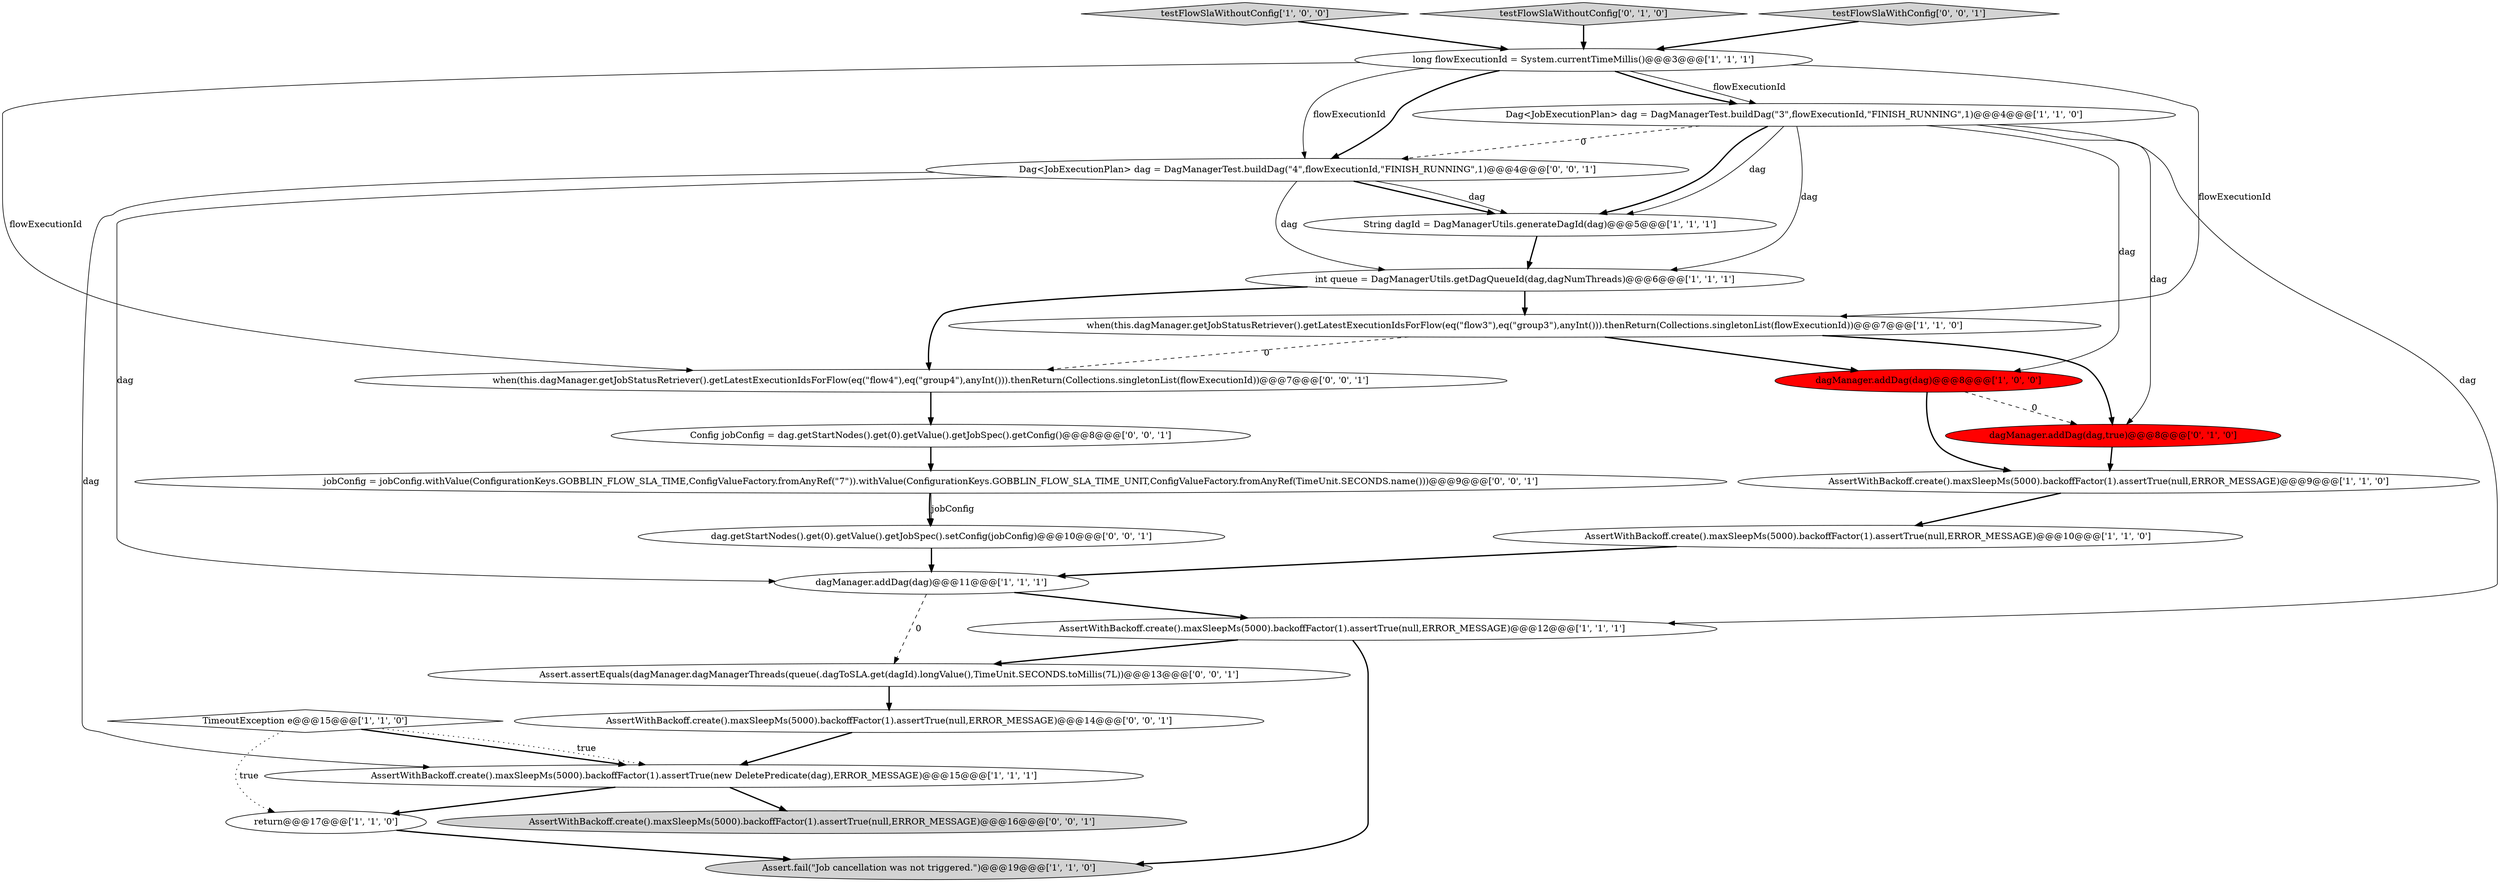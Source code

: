 digraph {
1 [style = filled, label = "testFlowSlaWithoutConfig['1', '0', '0']", fillcolor = lightgray, shape = diamond image = "AAA0AAABBB1BBB"];
12 [style = filled, label = "AssertWithBackoff.create().maxSleepMs(5000).backoffFactor(1).assertTrue(null,ERROR_MESSAGE)@@@9@@@['1', '1', '0']", fillcolor = white, shape = ellipse image = "AAA0AAABBB1BBB"];
22 [style = filled, label = "jobConfig = jobConfig.withValue(ConfigurationKeys.GOBBLIN_FLOW_SLA_TIME,ConfigValueFactory.fromAnyRef(\"7\")).withValue(ConfigurationKeys.GOBBLIN_FLOW_SLA_TIME_UNIT,ConfigValueFactory.fromAnyRef(TimeUnit.SECONDS.name()))@@@9@@@['0', '0', '1']", fillcolor = white, shape = ellipse image = "AAA0AAABBB3BBB"];
18 [style = filled, label = "AssertWithBackoff.create().maxSleepMs(5000).backoffFactor(1).assertTrue(null,ERROR_MESSAGE)@@@14@@@['0', '0', '1']", fillcolor = white, shape = ellipse image = "AAA0AAABBB3BBB"];
17 [style = filled, label = "Dag<JobExecutionPlan> dag = DagManagerTest.buildDag(\"4\",flowExecutionId,\"FINISH_RUNNING\",1)@@@4@@@['0', '0', '1']", fillcolor = white, shape = ellipse image = "AAA0AAABBB3BBB"];
3 [style = filled, label = "Assert.fail(\"Job cancellation was not triggered.\")@@@19@@@['1', '1', '0']", fillcolor = lightgray, shape = ellipse image = "AAA0AAABBB1BBB"];
2 [style = filled, label = "String dagId = DagManagerUtils.generateDagId(dag)@@@5@@@['1', '1', '1']", fillcolor = white, shape = ellipse image = "AAA0AAABBB1BBB"];
11 [style = filled, label = "AssertWithBackoff.create().maxSleepMs(5000).backoffFactor(1).assertTrue(null,ERROR_MESSAGE)@@@10@@@['1', '1', '0']", fillcolor = white, shape = ellipse image = "AAA0AAABBB1BBB"];
23 [style = filled, label = "Assert.assertEquals(dagManager.dagManagerThreads(queue(.dagToSLA.get(dagId).longValue(),TimeUnit.SECONDS.toMillis(7L))@@@13@@@['0', '0', '1']", fillcolor = white, shape = ellipse image = "AAA0AAABBB3BBB"];
0 [style = filled, label = "TimeoutException e@@@15@@@['1', '1', '0']", fillcolor = white, shape = diamond image = "AAA0AAABBB1BBB"];
5 [style = filled, label = "dagManager.addDag(dag)@@@8@@@['1', '0', '0']", fillcolor = red, shape = ellipse image = "AAA1AAABBB1BBB"];
21 [style = filled, label = "Config jobConfig = dag.getStartNodes().get(0).getValue().getJobSpec().getConfig()@@@8@@@['0', '0', '1']", fillcolor = white, shape = ellipse image = "AAA0AAABBB3BBB"];
16 [style = filled, label = "testFlowSlaWithoutConfig['0', '1', '0']", fillcolor = lightgray, shape = diamond image = "AAA0AAABBB2BBB"];
4 [style = filled, label = "return@@@17@@@['1', '1', '0']", fillcolor = white, shape = ellipse image = "AAA0AAABBB1BBB"];
7 [style = filled, label = "int queue = DagManagerUtils.getDagQueueId(dag,dagNumThreads)@@@6@@@['1', '1', '1']", fillcolor = white, shape = ellipse image = "AAA0AAABBB1BBB"];
15 [style = filled, label = "dagManager.addDag(dag,true)@@@8@@@['0', '1', '0']", fillcolor = red, shape = ellipse image = "AAA1AAABBB2BBB"];
6 [style = filled, label = "Dag<JobExecutionPlan> dag = DagManagerTest.buildDag(\"3\",flowExecutionId,\"FINISH_RUNNING\",1)@@@4@@@['1', '1', '0']", fillcolor = white, shape = ellipse image = "AAA0AAABBB1BBB"];
10 [style = filled, label = "long flowExecutionId = System.currentTimeMillis()@@@3@@@['1', '1', '1']", fillcolor = white, shape = ellipse image = "AAA0AAABBB1BBB"];
14 [style = filled, label = "AssertWithBackoff.create().maxSleepMs(5000).backoffFactor(1).assertTrue(new DeletePredicate(dag),ERROR_MESSAGE)@@@15@@@['1', '1', '1']", fillcolor = white, shape = ellipse image = "AAA0AAABBB1BBB"];
19 [style = filled, label = "when(this.dagManager.getJobStatusRetriever().getLatestExecutionIdsForFlow(eq(\"flow4\"),eq(\"group4\"),anyInt())).thenReturn(Collections.singletonList(flowExecutionId))@@@7@@@['0', '0', '1']", fillcolor = white, shape = ellipse image = "AAA0AAABBB3BBB"];
20 [style = filled, label = "dag.getStartNodes().get(0).getValue().getJobSpec().setConfig(jobConfig)@@@10@@@['0', '0', '1']", fillcolor = white, shape = ellipse image = "AAA0AAABBB3BBB"];
25 [style = filled, label = "testFlowSlaWithConfig['0', '0', '1']", fillcolor = lightgray, shape = diamond image = "AAA0AAABBB3BBB"];
13 [style = filled, label = "AssertWithBackoff.create().maxSleepMs(5000).backoffFactor(1).assertTrue(null,ERROR_MESSAGE)@@@12@@@['1', '1', '1']", fillcolor = white, shape = ellipse image = "AAA0AAABBB1BBB"];
8 [style = filled, label = "when(this.dagManager.getJobStatusRetriever().getLatestExecutionIdsForFlow(eq(\"flow3\"),eq(\"group3\"),anyInt())).thenReturn(Collections.singletonList(flowExecutionId))@@@7@@@['1', '1', '0']", fillcolor = white, shape = ellipse image = "AAA0AAABBB1BBB"];
24 [style = filled, label = "AssertWithBackoff.create().maxSleepMs(5000).backoffFactor(1).assertTrue(null,ERROR_MESSAGE)@@@16@@@['0', '0', '1']", fillcolor = lightgray, shape = ellipse image = "AAA0AAABBB3BBB"];
9 [style = filled, label = "dagManager.addDag(dag)@@@11@@@['1', '1', '1']", fillcolor = white, shape = ellipse image = "AAA0AAABBB1BBB"];
6->5 [style = solid, label="dag"];
17->7 [style = solid, label="dag"];
4->3 [style = bold, label=""];
14->24 [style = bold, label=""];
8->19 [style = dashed, label="0"];
10->17 [style = solid, label="flowExecutionId"];
8->15 [style = bold, label=""];
22->20 [style = solid, label="jobConfig"];
20->9 [style = bold, label=""];
16->10 [style = bold, label=""];
10->8 [style = solid, label="flowExecutionId"];
0->4 [style = dotted, label="true"];
10->19 [style = solid, label="flowExecutionId"];
12->11 [style = bold, label=""];
10->17 [style = bold, label=""];
6->17 [style = dashed, label="0"];
7->8 [style = bold, label=""];
11->9 [style = bold, label=""];
10->6 [style = bold, label=""];
9->23 [style = dashed, label="0"];
6->15 [style = solid, label="dag"];
6->2 [style = bold, label=""];
0->14 [style = bold, label=""];
17->9 [style = solid, label="dag"];
14->4 [style = bold, label=""];
6->7 [style = solid, label="dag"];
8->5 [style = bold, label=""];
5->12 [style = bold, label=""];
13->3 [style = bold, label=""];
17->2 [style = bold, label=""];
21->22 [style = bold, label=""];
22->20 [style = bold, label=""];
10->6 [style = solid, label="flowExecutionId"];
6->13 [style = solid, label="dag"];
13->23 [style = bold, label=""];
25->10 [style = bold, label=""];
0->14 [style = dotted, label="true"];
15->12 [style = bold, label=""];
6->2 [style = solid, label="dag"];
17->2 [style = solid, label="dag"];
2->7 [style = bold, label=""];
5->15 [style = dashed, label="0"];
1->10 [style = bold, label=""];
7->19 [style = bold, label=""];
18->14 [style = bold, label=""];
23->18 [style = bold, label=""];
17->14 [style = solid, label="dag"];
9->13 [style = bold, label=""];
19->21 [style = bold, label=""];
}
